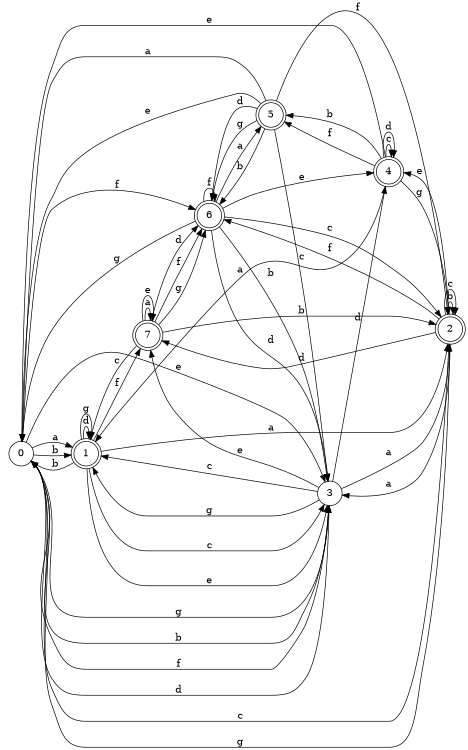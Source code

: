 digraph n7_3 {
__start0 [label="" shape="none"];

rankdir=LR;
size="8,5";

s0 [style="filled", color="black", fillcolor="white" shape="circle", label="0"];
s1 [style="rounded,filled", color="black", fillcolor="white" shape="doublecircle", label="1"];
s2 [style="rounded,filled", color="black", fillcolor="white" shape="doublecircle", label="2"];
s3 [style="filled", color="black", fillcolor="white" shape="circle", label="3"];
s4 [style="rounded,filled", color="black", fillcolor="white" shape="doublecircle", label="4"];
s5 [style="rounded,filled", color="black", fillcolor="white" shape="doublecircle", label="5"];
s6 [style="rounded,filled", color="black", fillcolor="white" shape="doublecircle", label="6"];
s7 [style="rounded,filled", color="black", fillcolor="white" shape="doublecircle", label="7"];
s0 -> s1 [label="a"];
s0 -> s1 [label="b"];
s0 -> s2 [label="c"];
s0 -> s3 [label="d"];
s0 -> s3 [label="e"];
s0 -> s6 [label="f"];
s0 -> s3 [label="g"];
s1 -> s2 [label="a"];
s1 -> s0 [label="b"];
s1 -> s3 [label="c"];
s1 -> s1 [label="d"];
s1 -> s3 [label="e"];
s1 -> s7 [label="f"];
s1 -> s1 [label="g"];
s2 -> s3 [label="a"];
s2 -> s2 [label="b"];
s2 -> s2 [label="c"];
s2 -> s7 [label="d"];
s2 -> s4 [label="e"];
s2 -> s6 [label="f"];
s2 -> s0 [label="g"];
s3 -> s2 [label="a"];
s3 -> s0 [label="b"];
s3 -> s1 [label="c"];
s3 -> s4 [label="d"];
s3 -> s7 [label="e"];
s3 -> s0 [label="f"];
s3 -> s1 [label="g"];
s4 -> s1 [label="a"];
s4 -> s5 [label="b"];
s4 -> s4 [label="c"];
s4 -> s4 [label="d"];
s4 -> s0 [label="e"];
s4 -> s5 [label="f"];
s4 -> s2 [label="g"];
s5 -> s0 [label="a"];
s5 -> s6 [label="b"];
s5 -> s3 [label="c"];
s5 -> s6 [label="d"];
s5 -> s0 [label="e"];
s5 -> s2 [label="f"];
s5 -> s6 [label="g"];
s6 -> s5 [label="a"];
s6 -> s3 [label="b"];
s6 -> s2 [label="c"];
s6 -> s3 [label="d"];
s6 -> s4 [label="e"];
s6 -> s6 [label="f"];
s6 -> s0 [label="g"];
s7 -> s7 [label="a"];
s7 -> s2 [label="b"];
s7 -> s1 [label="c"];
s7 -> s6 [label="d"];
s7 -> s7 [label="e"];
s7 -> s6 [label="f"];
s7 -> s6 [label="g"];

}